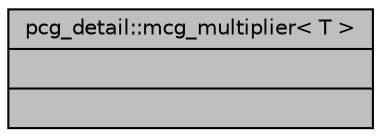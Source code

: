 digraph "pcg_detail::mcg_multiplier&lt; T &gt;"
{
 // LATEX_PDF_SIZE
  edge [fontname="Helvetica",fontsize="10",labelfontname="Helvetica",labelfontsize="10"];
  node [fontname="Helvetica",fontsize="10",shape=record];
  Node1 [label="{pcg_detail::mcg_multiplier\< T \>\n||}",height=0.2,width=0.4,color="black", fillcolor="grey75", style="filled", fontcolor="black",tooltip=" "];
}
